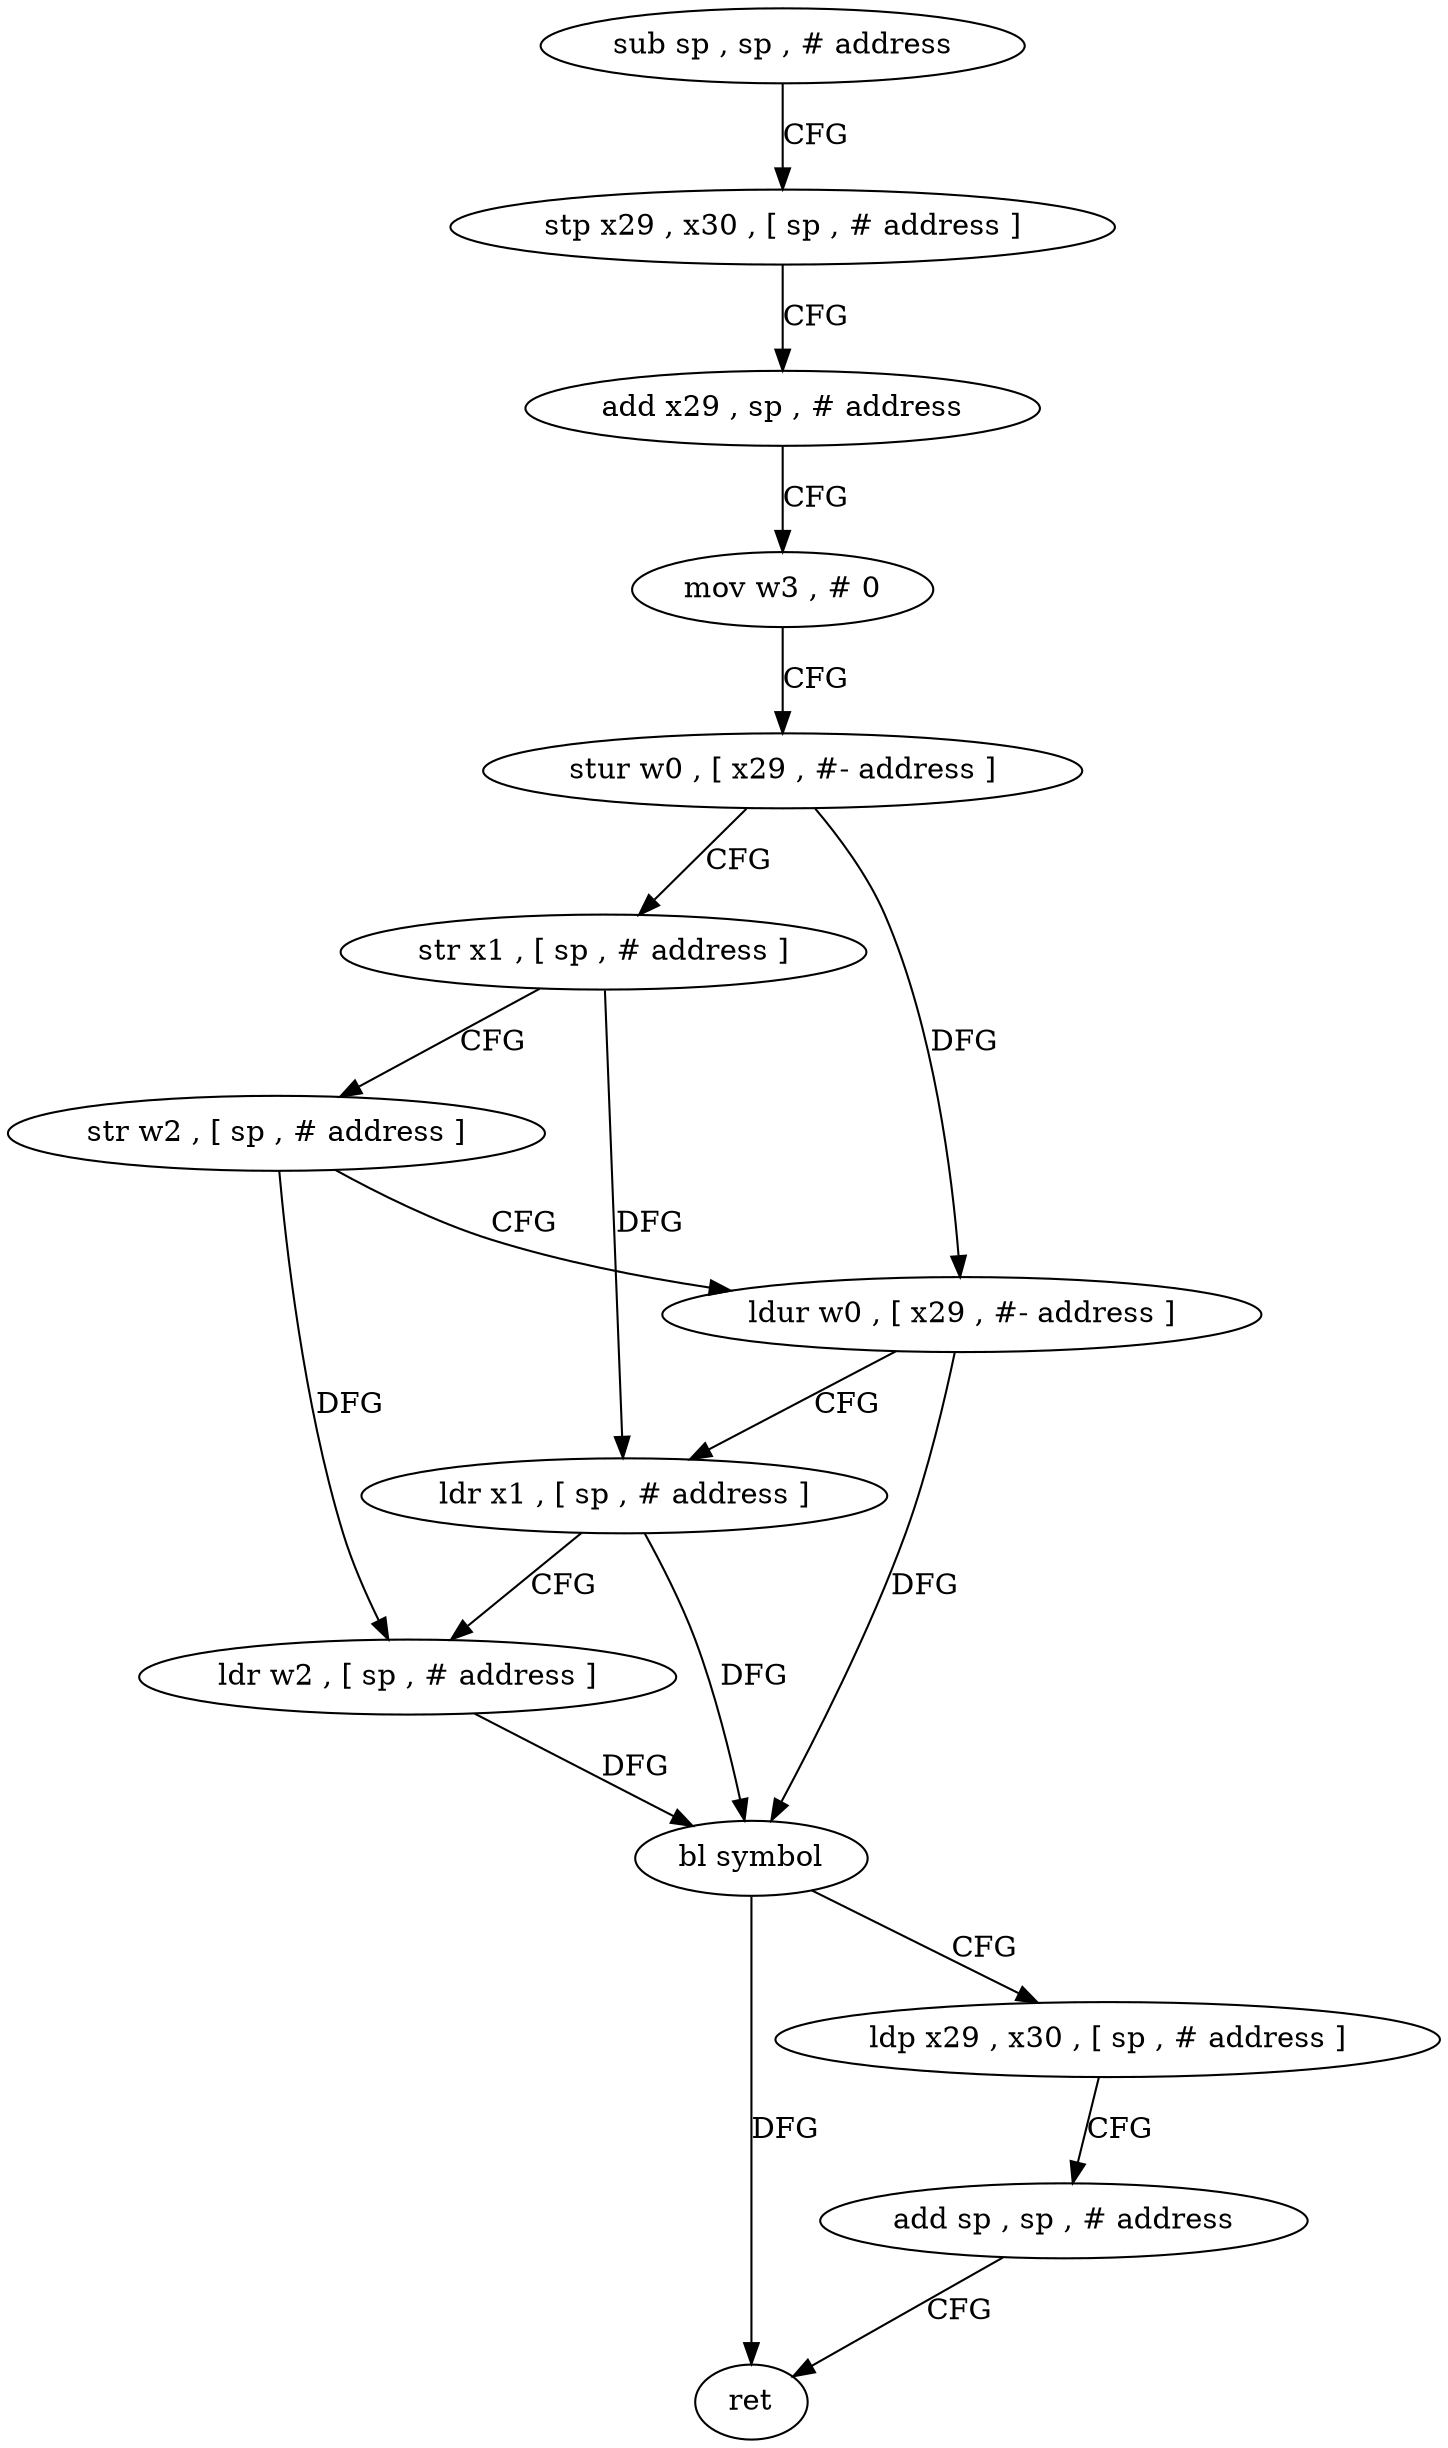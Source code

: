 digraph "func" {
"4252600" [label = "sub sp , sp , # address" ]
"4252604" [label = "stp x29 , x30 , [ sp , # address ]" ]
"4252608" [label = "add x29 , sp , # address" ]
"4252612" [label = "mov w3 , # 0" ]
"4252616" [label = "stur w0 , [ x29 , #- address ]" ]
"4252620" [label = "str x1 , [ sp , # address ]" ]
"4252624" [label = "str w2 , [ sp , # address ]" ]
"4252628" [label = "ldur w0 , [ x29 , #- address ]" ]
"4252632" [label = "ldr x1 , [ sp , # address ]" ]
"4252636" [label = "ldr w2 , [ sp , # address ]" ]
"4252640" [label = "bl symbol" ]
"4252644" [label = "ldp x29 , x30 , [ sp , # address ]" ]
"4252648" [label = "add sp , sp , # address" ]
"4252652" [label = "ret" ]
"4252600" -> "4252604" [ label = "CFG" ]
"4252604" -> "4252608" [ label = "CFG" ]
"4252608" -> "4252612" [ label = "CFG" ]
"4252612" -> "4252616" [ label = "CFG" ]
"4252616" -> "4252620" [ label = "CFG" ]
"4252616" -> "4252628" [ label = "DFG" ]
"4252620" -> "4252624" [ label = "CFG" ]
"4252620" -> "4252632" [ label = "DFG" ]
"4252624" -> "4252628" [ label = "CFG" ]
"4252624" -> "4252636" [ label = "DFG" ]
"4252628" -> "4252632" [ label = "CFG" ]
"4252628" -> "4252640" [ label = "DFG" ]
"4252632" -> "4252636" [ label = "CFG" ]
"4252632" -> "4252640" [ label = "DFG" ]
"4252636" -> "4252640" [ label = "DFG" ]
"4252640" -> "4252644" [ label = "CFG" ]
"4252640" -> "4252652" [ label = "DFG" ]
"4252644" -> "4252648" [ label = "CFG" ]
"4252648" -> "4252652" [ label = "CFG" ]
}
